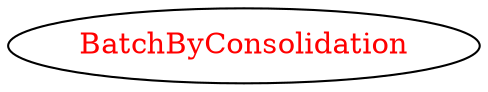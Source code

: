 digraph dependencyGraph {
 concentrate=true;
 ranksep="2.0";
 rankdir="LR"; 
 splines="ortho";
"BatchByConsolidation" [fontcolor="red"];
}